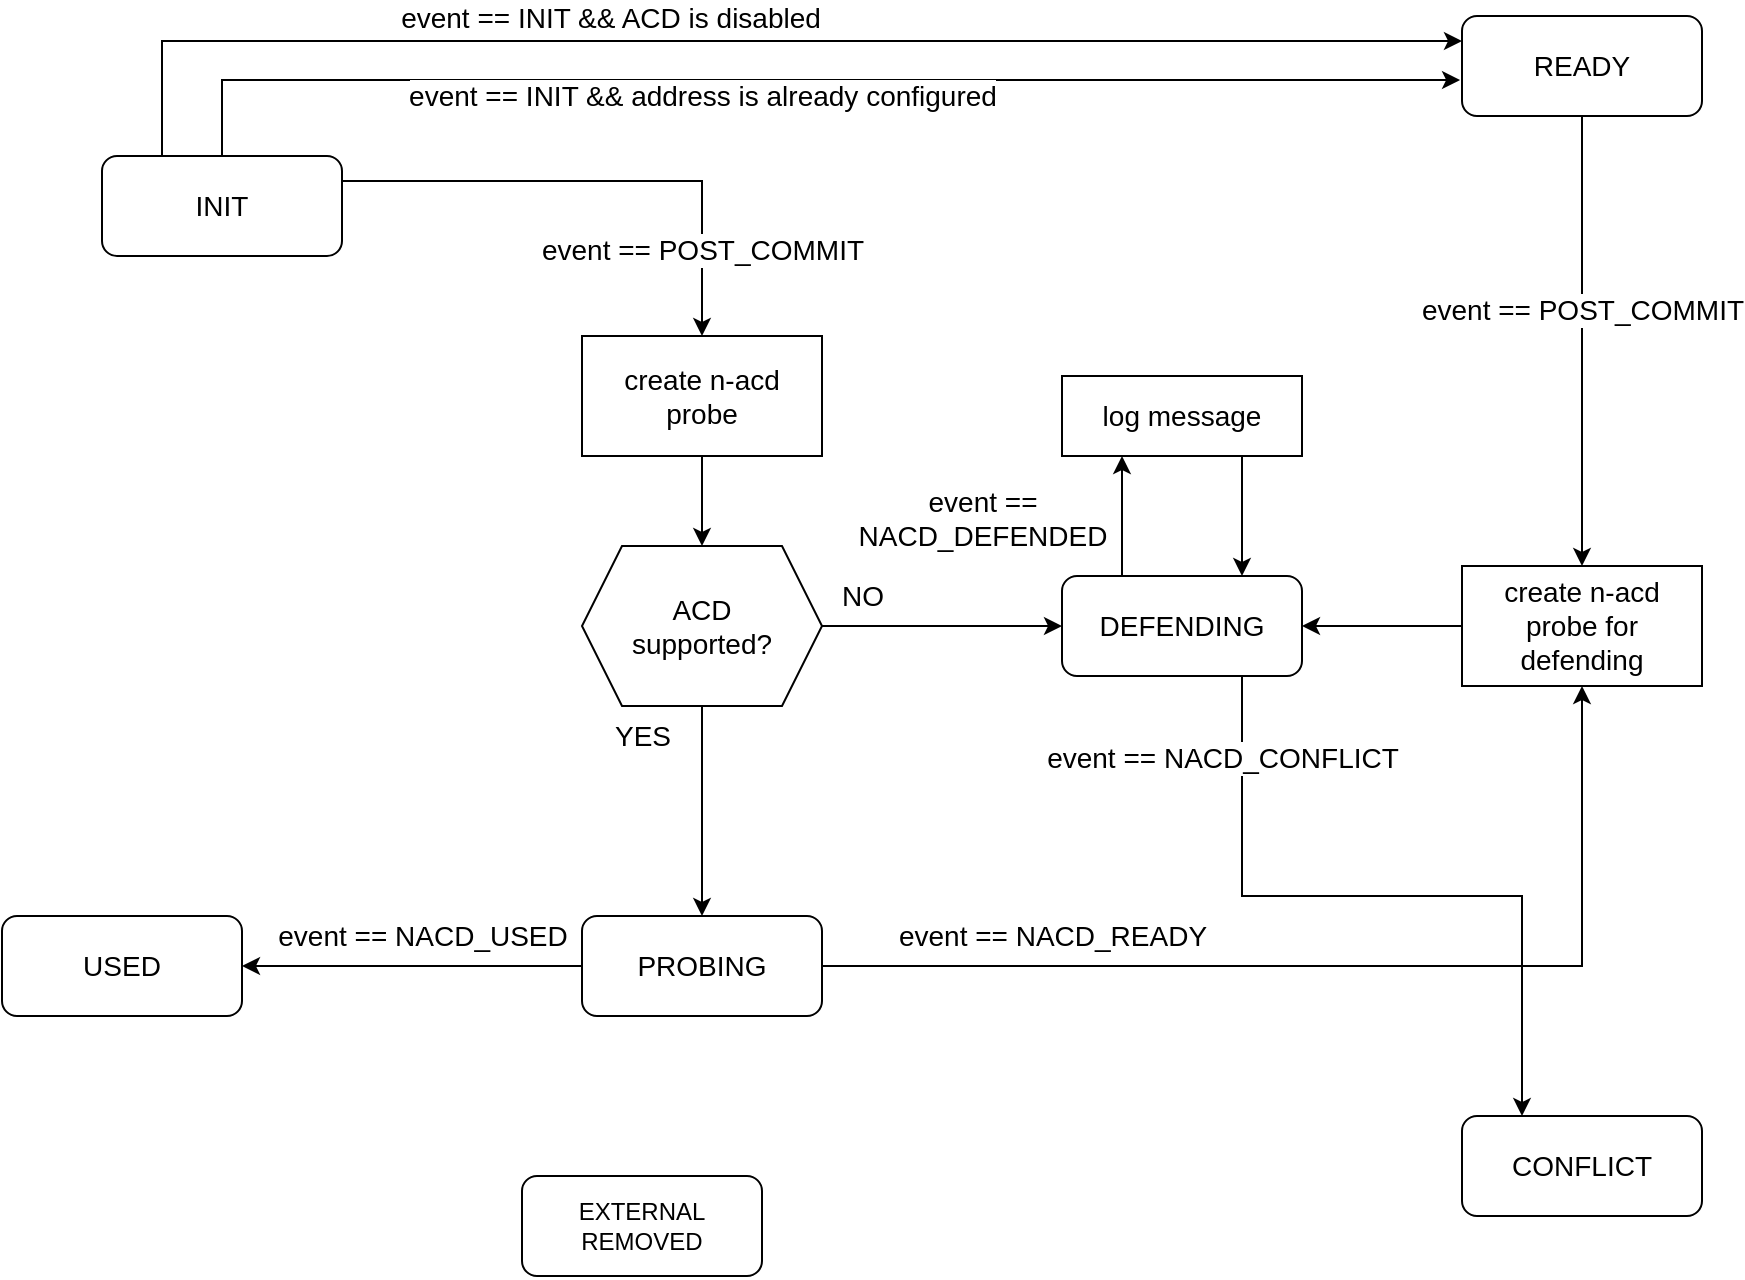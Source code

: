 <mxfile version="19.0.3" type="device"><diagram id="tib2uQwyz2p9fjfeRCNq" name="Page-1"><mxGraphModel dx="1687" dy="1213" grid="1" gridSize="10" guides="1" tooltips="1" connect="1" arrows="1" fold="1" page="1" pageScale="1" pageWidth="850" pageHeight="1100" math="0" shadow="0"><root><mxCell id="0"/><mxCell id="1" parent="0"/><mxCell id="kKxhdFPOMaJkkKI3leew-9" style="edgeStyle=orthogonalEdgeStyle;rounded=0;orthogonalLoop=1;jettySize=auto;html=1;entryX=0;entryY=0.25;entryDx=0;entryDy=0;exitX=0.25;exitY=0;exitDx=0;exitDy=0;" edge="1" parent="1" source="xd2weGtJf8ayjgHR97vf-1" target="kKxhdFPOMaJkkKI3leew-2"><mxGeometry relative="1" as="geometry"><mxPoint x="120" y="150" as="sourcePoint"/></mxGeometry></mxCell><mxCell id="kKxhdFPOMaJkkKI3leew-10" value="&lt;font style=&quot;font-size: 14px;&quot;&gt;event == INIT &amp;amp;&amp;amp; ACD is disabled&lt;/font&gt;" style="edgeLabel;html=1;align=center;verticalAlign=middle;resizable=0;points=[];" vertex="1" connectable="0" parent="kKxhdFPOMaJkkKI3leew-9"><mxGeometry x="-0.206" y="1" relative="1" as="geometry"><mxPoint y="-11" as="offset"/></mxGeometry></mxCell><mxCell id="kKxhdFPOMaJkkKI3leew-12" style="edgeStyle=orthogonalEdgeStyle;rounded=0;orthogonalLoop=1;jettySize=auto;html=1;exitX=0.5;exitY=0;exitDx=0;exitDy=0;entryX=-0.008;entryY=0.64;entryDx=0;entryDy=0;entryPerimeter=0;fontSize=14;" edge="1" parent="1" source="xd2weGtJf8ayjgHR97vf-1" target="kKxhdFPOMaJkkKI3leew-2"><mxGeometry relative="1" as="geometry"/></mxCell><mxCell id="kKxhdFPOMaJkkKI3leew-13" value="event == INIT &amp;amp;&amp;amp; address is already configured" style="edgeLabel;html=1;align=center;verticalAlign=middle;resizable=0;points=[];fontSize=14;" vertex="1" connectable="0" parent="kKxhdFPOMaJkkKI3leew-12"><mxGeometry x="-0.475" y="1" relative="1" as="geometry"><mxPoint x="105" y="9" as="offset"/></mxGeometry></mxCell><mxCell id="xd2weGtJf8ayjgHR97vf-1" value="INIT" style="rounded=1;whiteSpace=wrap;html=1;fontSize=14;" parent="1" vertex="1"><mxGeometry x="80" y="180" width="120" height="50" as="geometry"/></mxCell><mxCell id="kKxhdFPOMaJkkKI3leew-1" value="USED" style="rounded=1;whiteSpace=wrap;html=1;fontSize=14;" vertex="1" parent="1"><mxGeometry x="30" y="560" width="120" height="50" as="geometry"/></mxCell><mxCell id="kKxhdFPOMaJkkKI3leew-14" value="event == POST_COMMIT" style="edgeStyle=orthogonalEdgeStyle;rounded=0;orthogonalLoop=1;jettySize=auto;html=1;exitX=0.5;exitY=1;exitDx=0;exitDy=0;fontSize=14;" edge="1" parent="1" source="kKxhdFPOMaJkkKI3leew-2" target="kKxhdFPOMaJkkKI3leew-15"><mxGeometry x="-0.143" relative="1" as="geometry"><mxPoint x="670" y="230" as="targetPoint"/><mxPoint x="670" y="160" as="sourcePoint"/><mxPoint as="offset"/></mxGeometry></mxCell><mxCell id="kKxhdFPOMaJkkKI3leew-2" value="READY" style="rounded=1;whiteSpace=wrap;html=1;fontSize=14;" vertex="1" parent="1"><mxGeometry x="760" y="110" width="120" height="50" as="geometry"/></mxCell><mxCell id="kKxhdFPOMaJkkKI3leew-32" value="event ==&lt;br&gt;NACD_DEFENDED" style="edgeStyle=orthogonalEdgeStyle;rounded=0;orthogonalLoop=1;jettySize=auto;html=1;exitX=0.25;exitY=0;exitDx=0;exitDy=0;fontSize=14;entryX=0.25;entryY=1;entryDx=0;entryDy=0;" edge="1" parent="1" source="kKxhdFPOMaJkkKI3leew-3" target="kKxhdFPOMaJkkKI3leew-34"><mxGeometry y="70" relative="1" as="geometry"><mxPoint x="589.824" y="350.0" as="targetPoint"/><mxPoint y="1" as="offset"/></mxGeometry></mxCell><mxCell id="kKxhdFPOMaJkkKI3leew-36" style="edgeStyle=orthogonalEdgeStyle;rounded=0;orthogonalLoop=1;jettySize=auto;html=1;exitX=0.75;exitY=1;exitDx=0;exitDy=0;entryX=0.25;entryY=0;entryDx=0;entryDy=0;fontSize=14;" edge="1" parent="1" source="kKxhdFPOMaJkkKI3leew-3" target="kKxhdFPOMaJkkKI3leew-4"><mxGeometry relative="1" as="geometry"/></mxCell><mxCell id="kKxhdFPOMaJkkKI3leew-37" value="event == NACD_CONFLICT" style="edgeLabel;html=1;align=center;verticalAlign=middle;resizable=0;points=[];fontSize=14;" vertex="1" connectable="0" parent="kKxhdFPOMaJkkKI3leew-36"><mxGeometry x="-0.804" y="1" relative="1" as="geometry"><mxPoint x="-11" y="5" as="offset"/></mxGeometry></mxCell><mxCell id="kKxhdFPOMaJkkKI3leew-3" value="DEFENDING" style="rounded=1;whiteSpace=wrap;html=1;fontSize=14;" vertex="1" parent="1"><mxGeometry x="560" y="390" width="120" height="50" as="geometry"/></mxCell><mxCell id="kKxhdFPOMaJkkKI3leew-4" value="&lt;font style=&quot;font-size: 14px;&quot;&gt;CONFLICT&lt;/font&gt;" style="rounded=1;whiteSpace=wrap;html=1;" vertex="1" parent="1"><mxGeometry x="760" y="660" width="120" height="50" as="geometry"/></mxCell><mxCell id="kKxhdFPOMaJkkKI3leew-6" value="EXTERNAL&lt;br&gt;REMOVED" style="rounded=1;whiteSpace=wrap;html=1;" vertex="1" parent="1"><mxGeometry x="290" y="690" width="120" height="50" as="geometry"/></mxCell><mxCell id="kKxhdFPOMaJkkKI3leew-16" style="edgeStyle=orthogonalEdgeStyle;rounded=0;orthogonalLoop=1;jettySize=auto;html=1;exitX=0;exitY=0.5;exitDx=0;exitDy=0;entryX=1;entryY=0.5;entryDx=0;entryDy=0;fontSize=14;" edge="1" parent="1" source="kKxhdFPOMaJkkKI3leew-15" target="kKxhdFPOMaJkkKI3leew-3"><mxGeometry relative="1" as="geometry"/></mxCell><mxCell id="kKxhdFPOMaJkkKI3leew-15" value="create n-acd&lt;br&gt;probe for&lt;br&gt;defending" style="rounded=0;whiteSpace=wrap;html=1;fontSize=14;" vertex="1" parent="1"><mxGeometry x="760" y="385" width="120" height="60" as="geometry"/></mxCell><mxCell id="kKxhdFPOMaJkkKI3leew-17" value="event == POST_COMMIT" style="edgeStyle=orthogonalEdgeStyle;rounded=0;orthogonalLoop=1;jettySize=auto;html=1;exitX=1;exitY=0.25;exitDx=0;exitDy=0;fontSize=14;entryX=0.5;entryY=0;entryDx=0;entryDy=0;" edge="1" parent="1" source="xd2weGtJf8ayjgHR97vf-1" target="kKxhdFPOMaJkkKI3leew-18"><mxGeometry x="0.657" relative="1" as="geometry"><mxPoint x="380" y="275" as="targetPoint"/><mxPoint x="280" y="200" as="sourcePoint"/><mxPoint y="1" as="offset"/></mxGeometry></mxCell><mxCell id="kKxhdFPOMaJkkKI3leew-20" style="edgeStyle=orthogonalEdgeStyle;rounded=0;orthogonalLoop=1;jettySize=auto;html=1;exitX=0.5;exitY=1;exitDx=0;exitDy=0;entryX=0.5;entryY=0;entryDx=0;entryDy=0;fontSize=14;" edge="1" parent="1" source="kKxhdFPOMaJkkKI3leew-18" target="kKxhdFPOMaJkkKI3leew-19"><mxGeometry relative="1" as="geometry"/></mxCell><mxCell id="kKxhdFPOMaJkkKI3leew-18" value="create n-acd&lt;br&gt;probe" style="rounded=0;whiteSpace=wrap;html=1;fontSize=14;" vertex="1" parent="1"><mxGeometry x="320" y="270" width="120" height="60" as="geometry"/></mxCell><mxCell id="kKxhdFPOMaJkkKI3leew-21" value="NO" style="edgeStyle=orthogonalEdgeStyle;rounded=0;orthogonalLoop=1;jettySize=auto;html=1;exitX=1;exitY=0.5;exitDx=0;exitDy=0;entryX=0;entryY=0.5;entryDx=0;entryDy=0;fontSize=14;" edge="1" parent="1" source="kKxhdFPOMaJkkKI3leew-19" target="kKxhdFPOMaJkkKI3leew-3"><mxGeometry x="-0.667" y="15" relative="1" as="geometry"><mxPoint as="offset"/></mxGeometry></mxCell><mxCell id="kKxhdFPOMaJkkKI3leew-24" value="YES" style="edgeStyle=orthogonalEdgeStyle;rounded=0;orthogonalLoop=1;jettySize=auto;html=1;exitX=0.5;exitY=1;exitDx=0;exitDy=0;entryX=0.5;entryY=0;entryDx=0;entryDy=0;fontSize=14;" edge="1" parent="1" source="kKxhdFPOMaJkkKI3leew-19" target="kKxhdFPOMaJkkKI3leew-23"><mxGeometry x="-0.714" y="-30" relative="1" as="geometry"><mxPoint as="offset"/></mxGeometry></mxCell><mxCell id="kKxhdFPOMaJkkKI3leew-19" value="ACD&lt;br&gt;supported?" style="shape=hexagon;perimeter=hexagonPerimeter2;whiteSpace=wrap;html=1;fixedSize=1;fontSize=14;" vertex="1" parent="1"><mxGeometry x="320" y="375" width="120" height="80" as="geometry"/></mxCell><mxCell id="kKxhdFPOMaJkkKI3leew-25" style="edgeStyle=orthogonalEdgeStyle;rounded=0;orthogonalLoop=1;jettySize=auto;html=1;exitX=0;exitY=0.5;exitDx=0;exitDy=0;fontSize=14;" edge="1" parent="1" source="kKxhdFPOMaJkkKI3leew-23" target="kKxhdFPOMaJkkKI3leew-1"><mxGeometry relative="1" as="geometry"/></mxCell><mxCell id="kKxhdFPOMaJkkKI3leew-26" value="event == NACD_USED" style="edgeLabel;html=1;align=center;verticalAlign=middle;resizable=0;points=[];fontSize=14;" vertex="1" connectable="0" parent="kKxhdFPOMaJkkKI3leew-25"><mxGeometry x="0.305" relative="1" as="geometry"><mxPoint x="31" y="-15" as="offset"/></mxGeometry></mxCell><mxCell id="kKxhdFPOMaJkkKI3leew-29" style="edgeStyle=orthogonalEdgeStyle;rounded=0;orthogonalLoop=1;jettySize=auto;html=1;exitX=1;exitY=0.5;exitDx=0;exitDy=0;entryX=0.5;entryY=1;entryDx=0;entryDy=0;fontSize=14;" edge="1" parent="1" source="kKxhdFPOMaJkkKI3leew-23" target="kKxhdFPOMaJkkKI3leew-15"><mxGeometry relative="1" as="geometry"/></mxCell><mxCell id="kKxhdFPOMaJkkKI3leew-31" value="event == NACD_READY" style="edgeLabel;html=1;align=center;verticalAlign=middle;resizable=0;points=[];fontSize=14;" vertex="1" connectable="0" parent="kKxhdFPOMaJkkKI3leew-29"><mxGeometry x="-0.665" y="3" relative="1" as="geometry"><mxPoint x="28" y="-12" as="offset"/></mxGeometry></mxCell><mxCell id="kKxhdFPOMaJkkKI3leew-23" value="PROBING" style="rounded=1;whiteSpace=wrap;html=1;fontSize=14;" vertex="1" parent="1"><mxGeometry x="320" y="560" width="120" height="50" as="geometry"/></mxCell><mxCell id="kKxhdFPOMaJkkKI3leew-35" style="edgeStyle=orthogonalEdgeStyle;rounded=0;orthogonalLoop=1;jettySize=auto;html=1;exitX=0.75;exitY=1;exitDx=0;exitDy=0;entryX=0.75;entryY=0;entryDx=0;entryDy=0;fontSize=14;" edge="1" parent="1" source="kKxhdFPOMaJkkKI3leew-34" target="kKxhdFPOMaJkkKI3leew-3"><mxGeometry relative="1" as="geometry"/></mxCell><mxCell id="kKxhdFPOMaJkkKI3leew-34" value="log message" style="rounded=0;whiteSpace=wrap;html=1;fontSize=14;" vertex="1" parent="1"><mxGeometry x="560" y="290" width="120" height="40" as="geometry"/></mxCell></root></mxGraphModel></diagram></mxfile>
